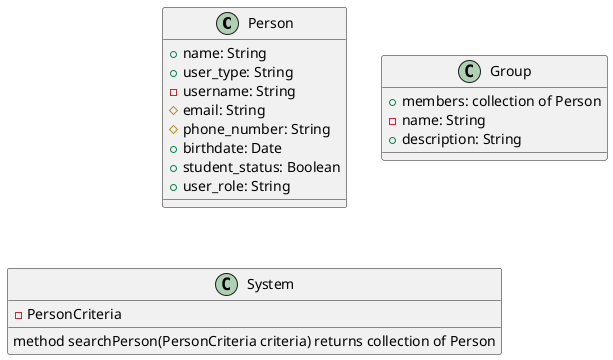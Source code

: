 @startuml
class Person {
    + name: String
    + user_type: String
    - username: String
    # email: String
    # phone_number: String
    + birthdate: Date
    + student_status: Boolean
    + user_role: String
}

class Group {
    + members: collection of Person
    - name: String
    + description: String
}

class System {
    method searchPerson(PersonCriteria criteria) returns collection of Person
    - PersonCriteria
}

@enduml